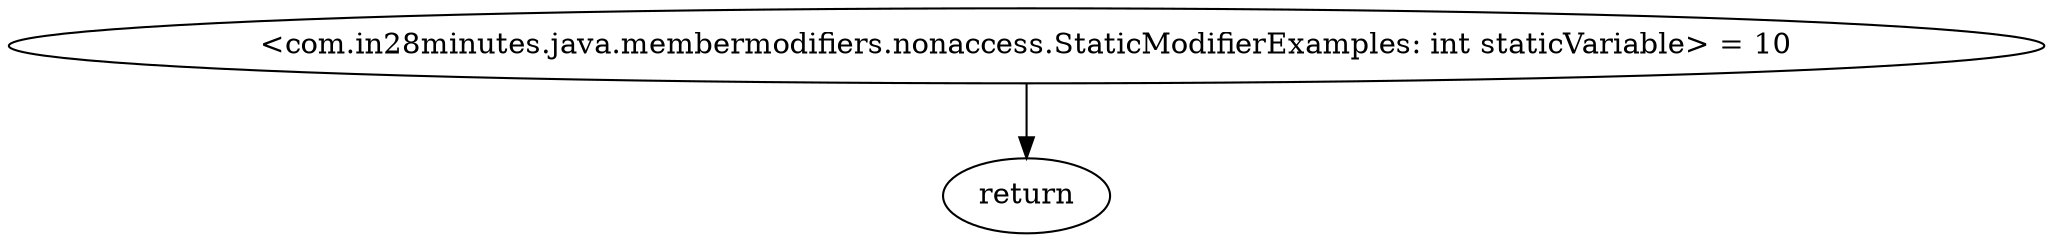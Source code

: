 digraph "unitGraph" {
    "<com.in28minutes.java.membermodifiers.nonaccess.StaticModifierExamples: int staticVariable> = 10"
    "return"
    "<com.in28minutes.java.membermodifiers.nonaccess.StaticModifierExamples: int staticVariable> = 10"->"return";
}
